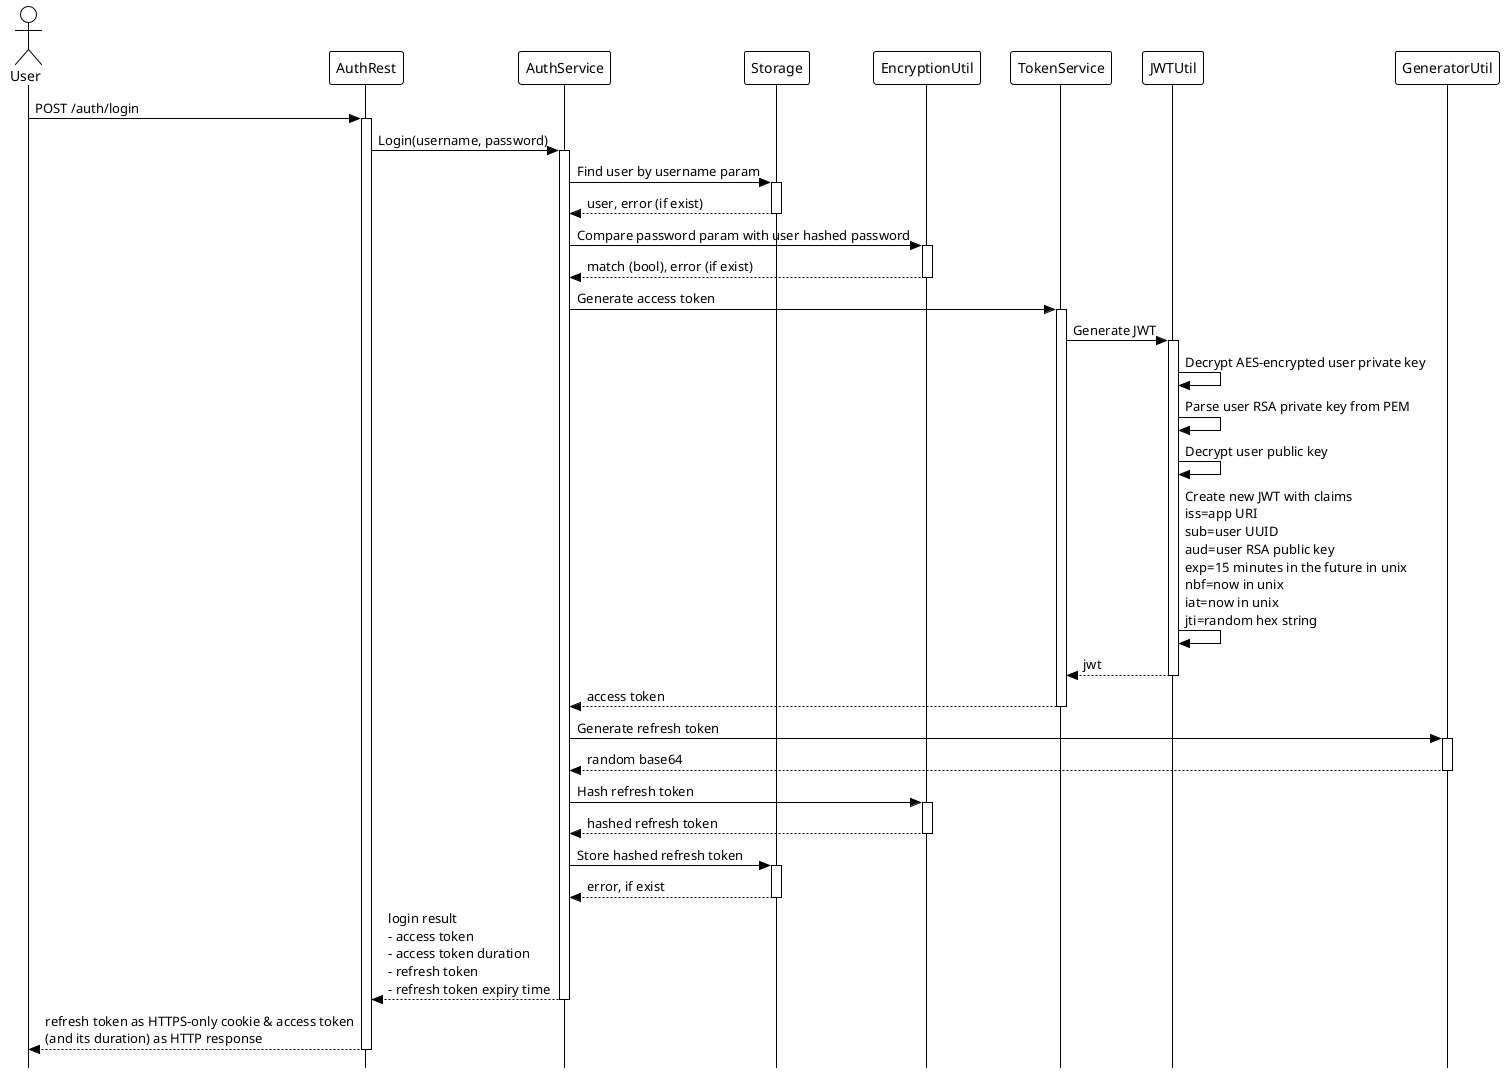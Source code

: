 @startuml jwt
!theme plain
skinparam style strictuml
hide footbox
actor User
User -> AuthRest ++ : POST /auth/login
AuthRest -> AuthService ++ : Login(username, password)

AuthService -> Storage ++ : Find user by username param
return user, error (if exist)

AuthService -> EncryptionUtil ++ : Compare password param with user hashed password
return match (bool), error (if exist)

AuthService -> TokenService ++ : Generate access token
TokenService -> JWTUtil ++ : Generate JWT
JWTUtil -> JWTUtil : Decrypt AES-encrypted user private key
JWTUtil -> JWTUtil : Parse user RSA private key from PEM
JWTUtil -> JWTUtil : Decrypt user public key
JWTUtil -> JWTUtil : Create new JWT with claims\niss=app URI\nsub=user UUID\naud=user RSA public key\nexp=15 minutes in the future in unix\nnbf=now in unix\niat=now in unix\njti=random hex string
return jwt
return access token

AuthService -> GeneratorUtil ++ : Generate refresh token
return random base64
AuthService -> EncryptionUtil ++ : Hash refresh token
return hashed refresh token

AuthService -> Storage ++ : Store hashed refresh token
return error, if exist

return login result\n- access token\n- access token duration\n- refresh token\n- refresh token expiry time

return refresh token as HTTPS-only cookie & access token\n(and its duration) as HTTP response
